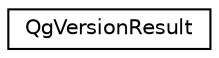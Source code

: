 digraph "Graphical Class Hierarchy"
{
 // LATEX_PDF_SIZE
  edge [fontname="Helvetica",fontsize="10",labelfontname="Helvetica",labelfontsize="10"];
  node [fontname="Helvetica",fontsize="10",shape=record];
  rankdir="LR";
  Node0 [label="QgVersionResult",height=0.2,width=0.4,color="black", fillcolor="white", style="filled",URL="$structQgVersionResult.html",tooltip=" "];
}
